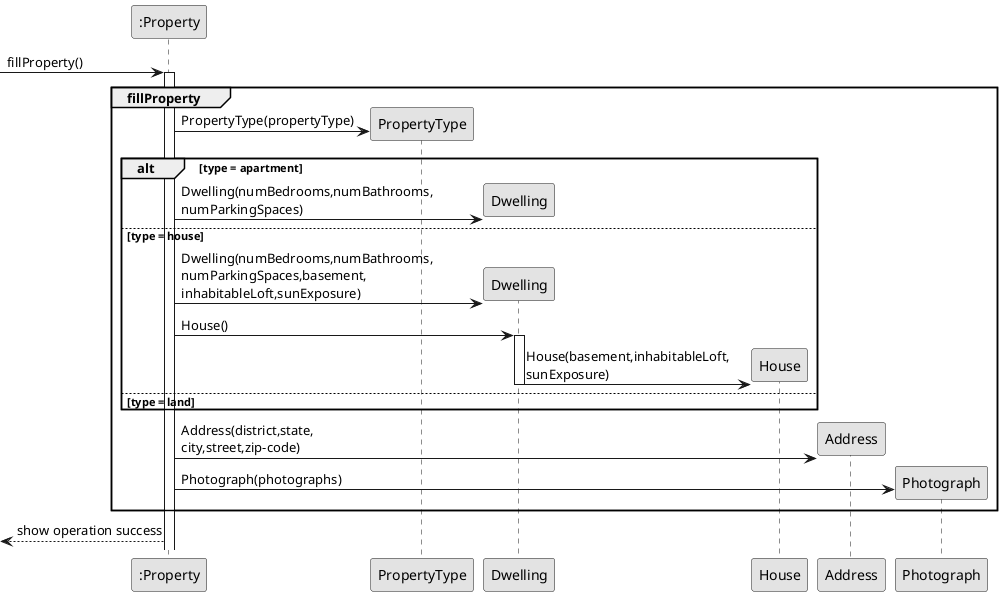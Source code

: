 @startuml
skinparam monochrome true
skinparam packageStyle rectangle
skinparam shadowing false

participant ":Property" as Property

-> Property : fillProperty()
activate Property
group fillProperty
Property -> PropertyType** : PropertyType(propertyType)

            alt type = apartment
            Property -> Dwelling** : Dwelling(numBedrooms,numBathrooms,\nnumParkingSpaces)
            else type = house
            Property -> Dwelling** : Dwelling(numBedrooms,numBathrooms,\nnumParkingSpaces,basement,\ninhabitableLoft,sunExposure)
            Property ->Dwelling : House()
            activate Dwelling
            Dwelling -> House** : House(basement,inhabitableLoft,\nsunExposure)
            deactivate Dwelling
            else type = land
            end alt

            Property -> Address** : Address(district,state,\ncity,street,zip-code)
            Property -> Photograph** : Photograph(photographs)
end
        <-- Property :show operation success

@enduml